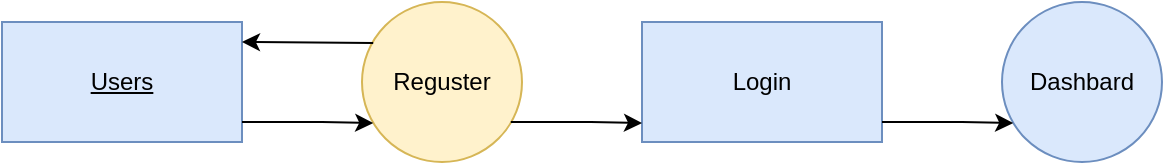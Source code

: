 <mxfile version="20.5.1" type="github">
  <diagram id="0hAh1a4XYFvLYpV_YO1f" name="Page-1">
    <mxGraphModel dx="1021" dy="612" grid="1" gridSize="10" guides="1" tooltips="1" connect="1" arrows="1" fold="1" page="1" pageScale="1" pageWidth="850" pageHeight="1100" math="0" shadow="0">
      <root>
        <mxCell id="0" />
        <mxCell id="1" parent="0" />
        <mxCell id="ZYETZD_ZwVdtpqaLK3ul-1" value="Users" style="rounded=0;whiteSpace=wrap;html=1;fontStyle=4;fillColor=#dae8fc;strokeColor=#6c8ebf;" vertex="1" parent="1">
          <mxGeometry x="130" y="220" width="120" height="60" as="geometry" />
        </mxCell>
        <mxCell id="ZYETZD_ZwVdtpqaLK3ul-2" value="Reguster" style="ellipse;whiteSpace=wrap;html=1;aspect=fixed;fillColor=#fff2cc;strokeColor=#d6b656;" vertex="1" parent="1">
          <mxGeometry x="310" y="210" width="80" height="80" as="geometry" />
        </mxCell>
        <mxCell id="ZYETZD_ZwVdtpqaLK3ul-3" value="Login" style="rounded=0;whiteSpace=wrap;html=1;fillColor=#dae8fc;strokeColor=#6c8ebf;" vertex="1" parent="1">
          <mxGeometry x="450" y="220" width="120" height="60" as="geometry" />
        </mxCell>
        <mxCell id="ZYETZD_ZwVdtpqaLK3ul-4" value="Dashbard" style="ellipse;whiteSpace=wrap;html=1;aspect=fixed;fillColor=#dae8fc;strokeColor=#6c8ebf;" vertex="1" parent="1">
          <mxGeometry x="630" y="210" width="80" height="80" as="geometry" />
        </mxCell>
        <mxCell id="ZYETZD_ZwVdtpqaLK3ul-5" value="" style="endArrow=classic;html=1;rounded=0;entryX=0.07;entryY=0.757;entryDx=0;entryDy=0;entryPerimeter=0;" edge="1" parent="1" target="ZYETZD_ZwVdtpqaLK3ul-2">
          <mxGeometry relative="1" as="geometry">
            <mxPoint x="250" y="270" as="sourcePoint" />
            <mxPoint x="310" y="270" as="targetPoint" />
            <Array as="points">
              <mxPoint x="250" y="270" />
              <mxPoint x="290" y="270" />
            </Array>
          </mxGeometry>
        </mxCell>
        <mxCell id="ZYETZD_ZwVdtpqaLK3ul-9" value="" style="endArrow=classic;html=1;rounded=0;entryX=0.07;entryY=0.757;entryDx=0;entryDy=0;entryPerimeter=0;" edge="1" parent="1">
          <mxGeometry relative="1" as="geometry">
            <mxPoint x="315.6" y="230.56" as="sourcePoint" />
            <mxPoint x="250" y="230" as="targetPoint" />
            <Array as="points">
              <mxPoint x="250" y="230" />
            </Array>
          </mxGeometry>
        </mxCell>
        <mxCell id="ZYETZD_ZwVdtpqaLK3ul-10" value="" style="endArrow=classic;html=1;rounded=0;entryX=0.07;entryY=0.757;entryDx=0;entryDy=0;entryPerimeter=0;" edge="1" parent="1">
          <mxGeometry relative="1" as="geometry">
            <mxPoint x="384.4" y="270" as="sourcePoint" />
            <mxPoint x="450.0" y="270.56" as="targetPoint" />
            <Array as="points">
              <mxPoint x="384.4" y="270" />
              <mxPoint x="424.4" y="270" />
            </Array>
          </mxGeometry>
        </mxCell>
        <mxCell id="ZYETZD_ZwVdtpqaLK3ul-11" value="" style="endArrow=classic;html=1;rounded=0;entryX=0.07;entryY=0.757;entryDx=0;entryDy=0;entryPerimeter=0;" edge="1" parent="1">
          <mxGeometry relative="1" as="geometry">
            <mxPoint x="570.0" y="270" as="sourcePoint" />
            <mxPoint x="635.6" y="270.56" as="targetPoint" />
            <Array as="points">
              <mxPoint x="570" y="270" />
              <mxPoint x="610" y="270" />
            </Array>
          </mxGeometry>
        </mxCell>
      </root>
    </mxGraphModel>
  </diagram>
</mxfile>
